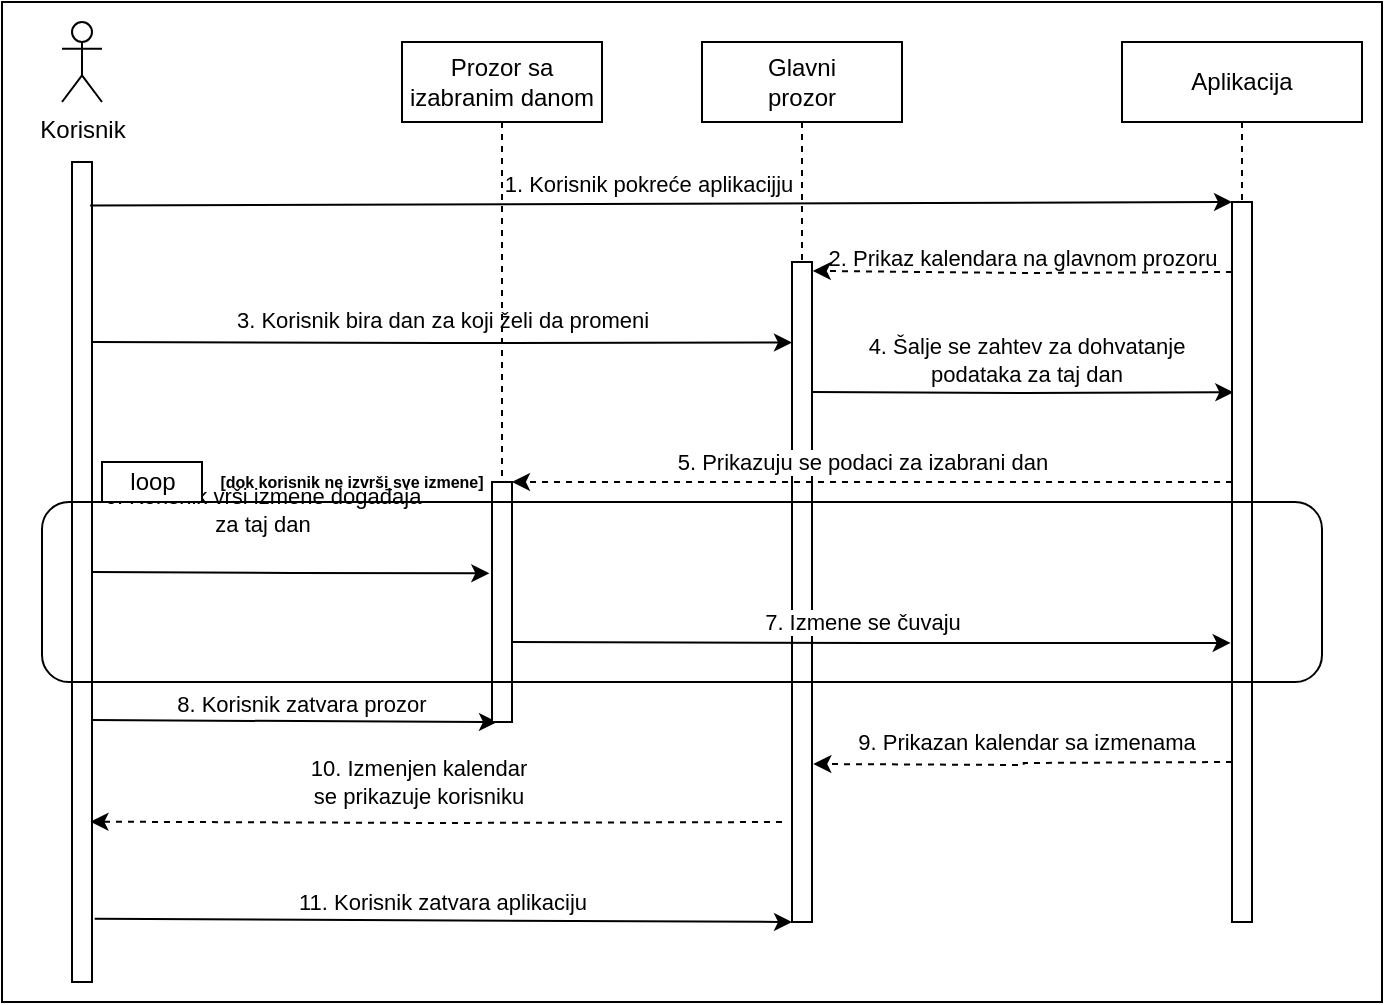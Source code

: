<mxfile version="22.1.11" type="device">
  <diagram id="zjK6OgsOYJaDhMb_vuTh" name="Page-1">
    <mxGraphModel dx="808" dy="416" grid="1" gridSize="10" guides="1" tooltips="1" connect="1" arrows="1" fold="1" page="1" pageScale="1" pageWidth="827" pageHeight="1169" math="0" shadow="0">
      <root>
        <mxCell id="0" />
        <mxCell id="1" parent="0" />
        <mxCell id="9gInP35kRoFo59r-6vyA-70" value="" style="rounded=0;whiteSpace=wrap;html=1;fillColor=default;" parent="1" vertex="1">
          <mxGeometry x="70" y="20" width="690" height="500" as="geometry" />
        </mxCell>
        <mxCell id="9gInP35kRoFo59r-6vyA-8" value="" style="rounded=0;whiteSpace=wrap;html=1;" parent="1" vertex="1">
          <mxGeometry x="465" y="150" width="10" height="330" as="geometry" />
        </mxCell>
        <mxCell id="9gInP35kRoFo59r-6vyA-7" value="" style="rounded=0;whiteSpace=wrap;html=1;" parent="1" vertex="1">
          <mxGeometry x="105" y="100" width="10" height="410" as="geometry" />
        </mxCell>
        <mxCell id="9gInP35kRoFo59r-6vyA-59" value="5. Prikazuju se podaci za izabrani dan" style="edgeStyle=orthogonalEdgeStyle;rounded=0;orthogonalLoop=1;jettySize=auto;html=1;entryX=1;entryY=0.25;entryDx=0;entryDy=0;dashed=1;" parent="1" edge="1">
          <mxGeometry x="0.028" y="-10" relative="1" as="geometry">
            <mxPoint x="685" y="260.0" as="sourcePoint" />
            <mxPoint x="325" y="260.0" as="targetPoint" />
            <mxPoint as="offset" />
          </mxGeometry>
        </mxCell>
        <mxCell id="9gInP35kRoFo59r-6vyA-9" value="" style="rounded=0;whiteSpace=wrap;html=1;" parent="1" vertex="1">
          <mxGeometry x="685" y="120" width="10" height="360" as="geometry" />
        </mxCell>
        <mxCell id="9gInP35kRoFo59r-6vyA-1" value="Korisnik&lt;br&gt;" style="shape=umlActor;verticalLabelPosition=bottom;verticalAlign=top;html=1;outlineConnect=0;" parent="1" vertex="1">
          <mxGeometry x="100" y="30" width="20" height="40" as="geometry" />
        </mxCell>
        <mxCell id="9gInP35kRoFo59r-6vyA-13" style="edgeStyle=orthogonalEdgeStyle;rounded=0;orthogonalLoop=1;jettySize=auto;html=1;endArrow=none;endFill=0;dashed=1;" parent="1" source="9gInP35kRoFo59r-6vyA-4" target="9gInP35kRoFo59r-6vyA-8" edge="1">
          <mxGeometry relative="1" as="geometry" />
        </mxCell>
        <mxCell id="9gInP35kRoFo59r-6vyA-4" value="Glavni&lt;br&gt;prozor" style="rounded=0;whiteSpace=wrap;html=1;" parent="1" vertex="1">
          <mxGeometry x="420" y="40" width="100" height="40" as="geometry" />
        </mxCell>
        <mxCell id="9gInP35kRoFo59r-6vyA-17" style="edgeStyle=orthogonalEdgeStyle;rounded=0;orthogonalLoop=1;jettySize=auto;html=1;endArrow=none;endFill=0;dashed=1;" parent="1" source="9gInP35kRoFo59r-6vyA-5" target="9gInP35kRoFo59r-6vyA-9" edge="1">
          <mxGeometry relative="1" as="geometry" />
        </mxCell>
        <mxCell id="9gInP35kRoFo59r-6vyA-5" value="Aplikacija" style="rounded=0;whiteSpace=wrap;html=1;" parent="1" vertex="1">
          <mxGeometry x="630" y="40" width="120" height="40" as="geometry" />
        </mxCell>
        <mxCell id="9gInP35kRoFo59r-6vyA-19" value="1. Korisnik pokreće aplikacijju" style="endArrow=classic;html=1;rounded=0;entryX=0;entryY=0;entryDx=0;entryDy=0;exitX=0.906;exitY=0.053;exitDx=0;exitDy=0;exitPerimeter=0;" parent="1" source="9gInP35kRoFo59r-6vyA-7" target="9gInP35kRoFo59r-6vyA-9" edge="1">
          <mxGeometry x="-0.024" y="10" width="50" height="50" relative="1" as="geometry">
            <mxPoint x="120" y="120" as="sourcePoint" />
            <mxPoint x="540" y="120" as="targetPoint" />
            <mxPoint as="offset" />
          </mxGeometry>
        </mxCell>
        <mxCell id="9gInP35kRoFo59r-6vyA-22" value="&lt;br&gt;&lt;span style=&quot;color: rgb(0, 0, 0); font-family: Helvetica; font-size: 11px; font-style: normal; font-variant-ligatures: normal; font-variant-caps: normal; font-weight: 400; letter-spacing: normal; orphans: 2; text-align: center; text-indent: 0px; text-transform: none; widows: 2; word-spacing: 0px; -webkit-text-stroke-width: 0px; text-decoration-thickness: initial; text-decoration-style: initial; text-decoration-color: initial; float: none; display: inline !important;&quot;&gt;2. Prikaz kalendara na glavnom prozoru&lt;/span&gt;" style="edgeStyle=orthogonalEdgeStyle;rounded=0;orthogonalLoop=1;jettySize=auto;html=1;exitX=0;exitY=0.25;exitDx=0;exitDy=0;entryX=1.043;entryY=0.314;entryDx=0;entryDy=0;entryPerimeter=0;dashed=1;labelBackgroundColor=none;verticalAlign=middle;" parent="1" edge="1">
          <mxGeometry x="0.005" y="-14" relative="1" as="geometry">
            <mxPoint x="685" y="155.0" as="sourcePoint" />
            <mxPoint x="475.43" y="154.44" as="targetPoint" />
            <mxPoint as="offset" />
          </mxGeometry>
        </mxCell>
        <mxCell id="9gInP35kRoFo59r-6vyA-30" value="10. Izmenjen kalendar&lt;br&gt;se prikazuje korisniku" style="edgeStyle=orthogonalEdgeStyle;rounded=0;orthogonalLoop=1;jettySize=auto;html=1;entryX=0.922;entryY=0.789;entryDx=0;entryDy=0;entryPerimeter=0;dashed=1;verticalAlign=middle;" parent="1" edge="1">
          <mxGeometry x="0.054" y="-20" relative="1" as="geometry">
            <mxPoint x="460" y="430" as="sourcePoint" />
            <mxPoint x="114.22" y="429.82" as="targetPoint" />
            <mxPoint as="offset" />
          </mxGeometry>
        </mxCell>
        <mxCell id="9gInP35kRoFo59r-6vyA-48" value="8. Korisnik zatvara prozor&amp;nbsp;" style="endArrow=classic;html=1;rounded=0;exitX=0.948;exitY=0.787;exitDx=0;exitDy=0;exitPerimeter=0;entryX=0.25;entryY=1;entryDx=0;entryDy=0;" parent="1" target="9gInP35kRoFo59r-6vyA-56" edge="1">
          <mxGeometry x="0.049" y="9" width="50" height="50" relative="1" as="geometry">
            <mxPoint x="114.48" y="379.06" as="sourcePoint" />
            <mxPoint x="296.57" y="379.04" as="targetPoint" />
            <mxPoint as="offset" />
          </mxGeometry>
        </mxCell>
        <mxCell id="9gInP35kRoFo59r-6vyA-53" value="3. Korisnik bira dan za koji želi da promeni" style="edgeStyle=orthogonalEdgeStyle;rounded=0;orthogonalLoop=1;jettySize=auto;html=1;exitX=1;exitY=0.5;exitDx=0;exitDy=0;entryX=0;entryY=0.122;entryDx=0;entryDy=0;entryPerimeter=0;" parent="1" edge="1">
          <mxGeometry x="-0.001" y="10" relative="1" as="geometry">
            <mxPoint x="115" y="190" as="sourcePoint" />
            <mxPoint x="465" y="190.26" as="targetPoint" />
            <mxPoint y="-1" as="offset" />
          </mxGeometry>
        </mxCell>
        <mxCell id="9gInP35kRoFo59r-6vyA-54" value="4. Šalje se zahtev za dohvatanje &lt;br&gt;podataka za taj dan" style="edgeStyle=orthogonalEdgeStyle;rounded=0;orthogonalLoop=1;jettySize=auto;html=1;entryX=0.067;entryY=0.542;entryDx=0;entryDy=0;entryPerimeter=0;" parent="1" edge="1">
          <mxGeometry x="-0.001" y="15" relative="1" as="geometry">
            <mxPoint x="475" y="215.0" as="sourcePoint" />
            <mxPoint x="685.67" y="215.12" as="targetPoint" />
            <mxPoint x="1" y="-1" as="offset" />
          </mxGeometry>
        </mxCell>
        <mxCell id="9gInP35kRoFo59r-6vyA-56" value="" style="rounded=0;whiteSpace=wrap;html=1;" parent="1" vertex="1">
          <mxGeometry x="315" y="260" width="10" height="120" as="geometry" />
        </mxCell>
        <mxCell id="9gInP35kRoFo59r-6vyA-57" style="edgeStyle=orthogonalEdgeStyle;rounded=0;orthogonalLoop=1;jettySize=auto;html=1;endArrow=none;endFill=0;dashed=1;" parent="1" source="9gInP35kRoFo59r-6vyA-58" target="9gInP35kRoFo59r-6vyA-56" edge="1">
          <mxGeometry relative="1" as="geometry" />
        </mxCell>
        <mxCell id="9gInP35kRoFo59r-6vyA-58" value="Prozor sa izabranim danom" style="rounded=0;whiteSpace=wrap;html=1;" parent="1" vertex="1">
          <mxGeometry x="270" y="40" width="100" height="40" as="geometry" />
        </mxCell>
        <mxCell id="9gInP35kRoFo59r-6vyA-60" value="6. Korisnik vrši izmene događaja&lt;br&gt;za taj dan" style="edgeStyle=orthogonalEdgeStyle;rounded=0;orthogonalLoop=1;jettySize=auto;html=1;exitX=1;exitY=0.75;exitDx=0;exitDy=0;entryX=-0.133;entryY=0.571;entryDx=0;entryDy=0;entryPerimeter=0;" parent="1" edge="1">
          <mxGeometry x="0.001" y="15" relative="1" as="geometry">
            <mxPoint x="115" y="305.0" as="sourcePoint" />
            <mxPoint x="313.67" y="305.62" as="targetPoint" />
            <mxPoint x="-15" y="-16" as="offset" />
          </mxGeometry>
        </mxCell>
        <mxCell id="9gInP35kRoFo59r-6vyA-61" value="7. Izmene se čuvaju" style="edgeStyle=orthogonalEdgeStyle;rounded=0;orthogonalLoop=1;jettySize=auto;html=1;entryX=-0.067;entryY=0.529;entryDx=0;entryDy=0;entryPerimeter=0;" parent="1" edge="1">
          <mxGeometry x="-0.027" y="10" relative="1" as="geometry">
            <mxPoint x="325" y="340.0" as="sourcePoint" />
            <mxPoint x="684.33" y="340.44" as="targetPoint" />
            <mxPoint as="offset" />
          </mxGeometry>
        </mxCell>
        <mxCell id="9gInP35kRoFo59r-6vyA-62" value="9. Prikazan kalendar sa izmenama" style="edgeStyle=orthogonalEdgeStyle;rounded=0;orthogonalLoop=1;jettySize=auto;html=1;dashed=1;entryX=1.067;entryY=0.7;entryDx=0;entryDy=0;entryPerimeter=0;" parent="1" edge="1">
          <mxGeometry x="-0.023" y="-10" relative="1" as="geometry">
            <mxPoint x="685" y="400.0" as="sourcePoint" />
            <mxPoint x="475.67" y="401.0" as="targetPoint" />
            <mxPoint as="offset" />
          </mxGeometry>
        </mxCell>
        <mxCell id="9gInP35kRoFo59r-6vyA-63" value="" style="rounded=1;whiteSpace=wrap;html=1;fillColor=none;" parent="1" vertex="1">
          <mxGeometry x="90" y="270" width="640" height="90" as="geometry" />
        </mxCell>
        <mxCell id="9gInP35kRoFo59r-6vyA-65" value="" style="rounded=0;whiteSpace=wrap;html=1;" parent="1" vertex="1">
          <mxGeometry x="120" y="250" width="50" height="20" as="geometry" />
        </mxCell>
        <mxCell id="9gInP35kRoFo59r-6vyA-66" value="loop" style="text;html=1;strokeColor=none;fillColor=none;align=center;verticalAlign=middle;whiteSpace=wrap;rounded=0;" parent="1" vertex="1">
          <mxGeometry x="121" y="250" width="49" height="20" as="geometry" />
        </mxCell>
        <mxCell id="9gInP35kRoFo59r-6vyA-69" value="11. Korisnik zatvara aplikaciju" style="endArrow=classic;html=1;rounded=0;exitX=1.133;exitY=0.923;exitDx=0;exitDy=0;exitPerimeter=0;entryX=0;entryY=1;entryDx=0;entryDy=0;" parent="1" source="9gInP35kRoFo59r-6vyA-7" target="9gInP35kRoFo59r-6vyA-8" edge="1">
          <mxGeometry x="-0.004" y="9" width="50" height="50" relative="1" as="geometry">
            <mxPoint x="400" y="390" as="sourcePoint" />
            <mxPoint x="450" y="340" as="targetPoint" />
            <mxPoint as="offset" />
          </mxGeometry>
        </mxCell>
        <mxCell id="CNQi7kPljXALV4VSCsUr-1" value="[dok korisnik ne izvrši sve izmene]" style="text;html=1;strokeColor=none;fillColor=none;align=center;verticalAlign=middle;whiteSpace=wrap;rounded=0;fontSize=8;fontStyle=1" vertex="1" parent="1">
          <mxGeometry x="165" y="250" width="160" height="20" as="geometry" />
        </mxCell>
      </root>
    </mxGraphModel>
  </diagram>
</mxfile>
